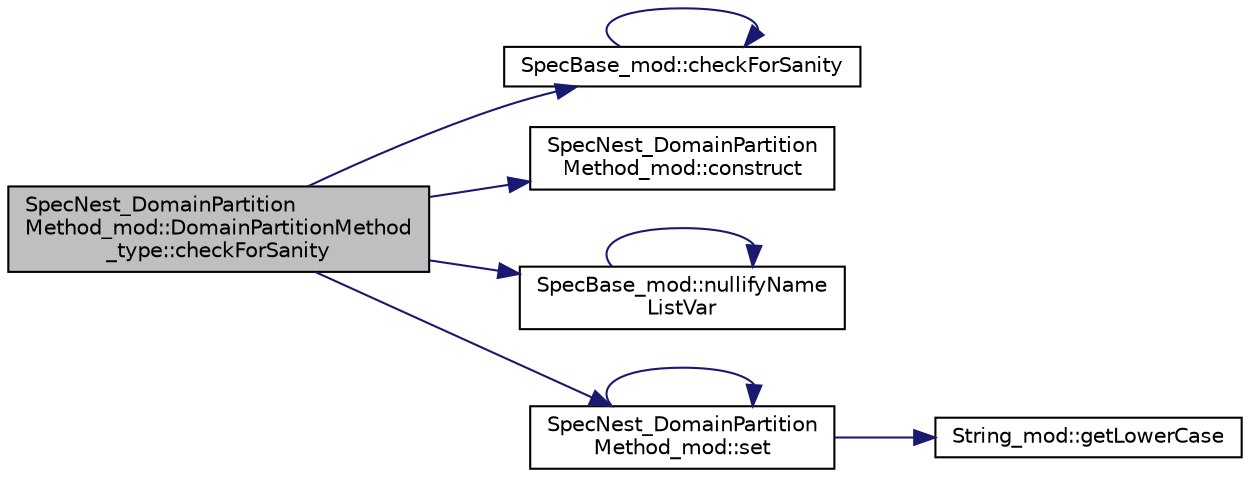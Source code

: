digraph "SpecNest_DomainPartitionMethod_mod::DomainPartitionMethod_type::checkForSanity"
{
 // LATEX_PDF_SIZE
  edge [fontname="Helvetica",fontsize="10",labelfontname="Helvetica",labelfontsize="10"];
  node [fontname="Helvetica",fontsize="10",shape=record];
  rankdir="LR";
  Node1 [label="SpecNest_DomainPartition\lMethod_mod::DomainPartitionMethod\l_type::checkForSanity",height=0.2,width=0.4,color="black", fillcolor="grey75", style="filled", fontcolor="black",tooltip=" "];
  Node1 -> Node2 [color="midnightblue",fontsize="10",style="solid",fontname="Helvetica"];
  Node2 [label="SpecBase_mod::checkForSanity",height=0.2,width=0.4,color="black", fillcolor="white", style="filled",URL="$namespaceSpecBase__mod.html#afdffc7491e90efddfad832bae496071f",tooltip=" "];
  Node2 -> Node2 [color="midnightblue",fontsize="10",style="solid",fontname="Helvetica"];
  Node1 -> Node3 [color="midnightblue",fontsize="10",style="solid",fontname="Helvetica"];
  Node3 [label="SpecNest_DomainPartition\lMethod_mod::construct",height=0.2,width=0.4,color="black", fillcolor="white", style="filled",URL="$namespaceSpecNest__DomainPartitionMethod__mod.html#a71a69cc1d029e06116f392444a0d9482",tooltip=" "];
  Node1 -> Node4 [color="midnightblue",fontsize="10",style="solid",fontname="Helvetica"];
  Node4 [label="SpecBase_mod::nullifyName\lListVar",height=0.2,width=0.4,color="black", fillcolor="white", style="filled",URL="$namespaceSpecBase__mod.html#a9e99c45c54c0877fdae8d6afa16ec98e",tooltip=" "];
  Node4 -> Node4 [color="midnightblue",fontsize="10",style="solid",fontname="Helvetica"];
  Node1 -> Node5 [color="midnightblue",fontsize="10",style="solid",fontname="Helvetica"];
  Node5 [label="SpecNest_DomainPartition\lMethod_mod::set",height=0.2,width=0.4,color="black", fillcolor="white", style="filled",URL="$namespaceSpecNest__DomainPartitionMethod__mod.html#a723fbf71420ce836147035cf9ebf922e",tooltip=" "];
  Node5 -> Node6 [color="midnightblue",fontsize="10",style="solid",fontname="Helvetica"];
  Node6 [label="String_mod::getLowerCase",height=0.2,width=0.4,color="black", fillcolor="white", style="filled",URL="$namespaceString__mod.html#ade10dffb10b5ed445fec280457aa9eb4",tooltip="Return the lowercase of the input assumed-size character vector."];
  Node5 -> Node5 [color="midnightblue",fontsize="10",style="solid",fontname="Helvetica"];
}
